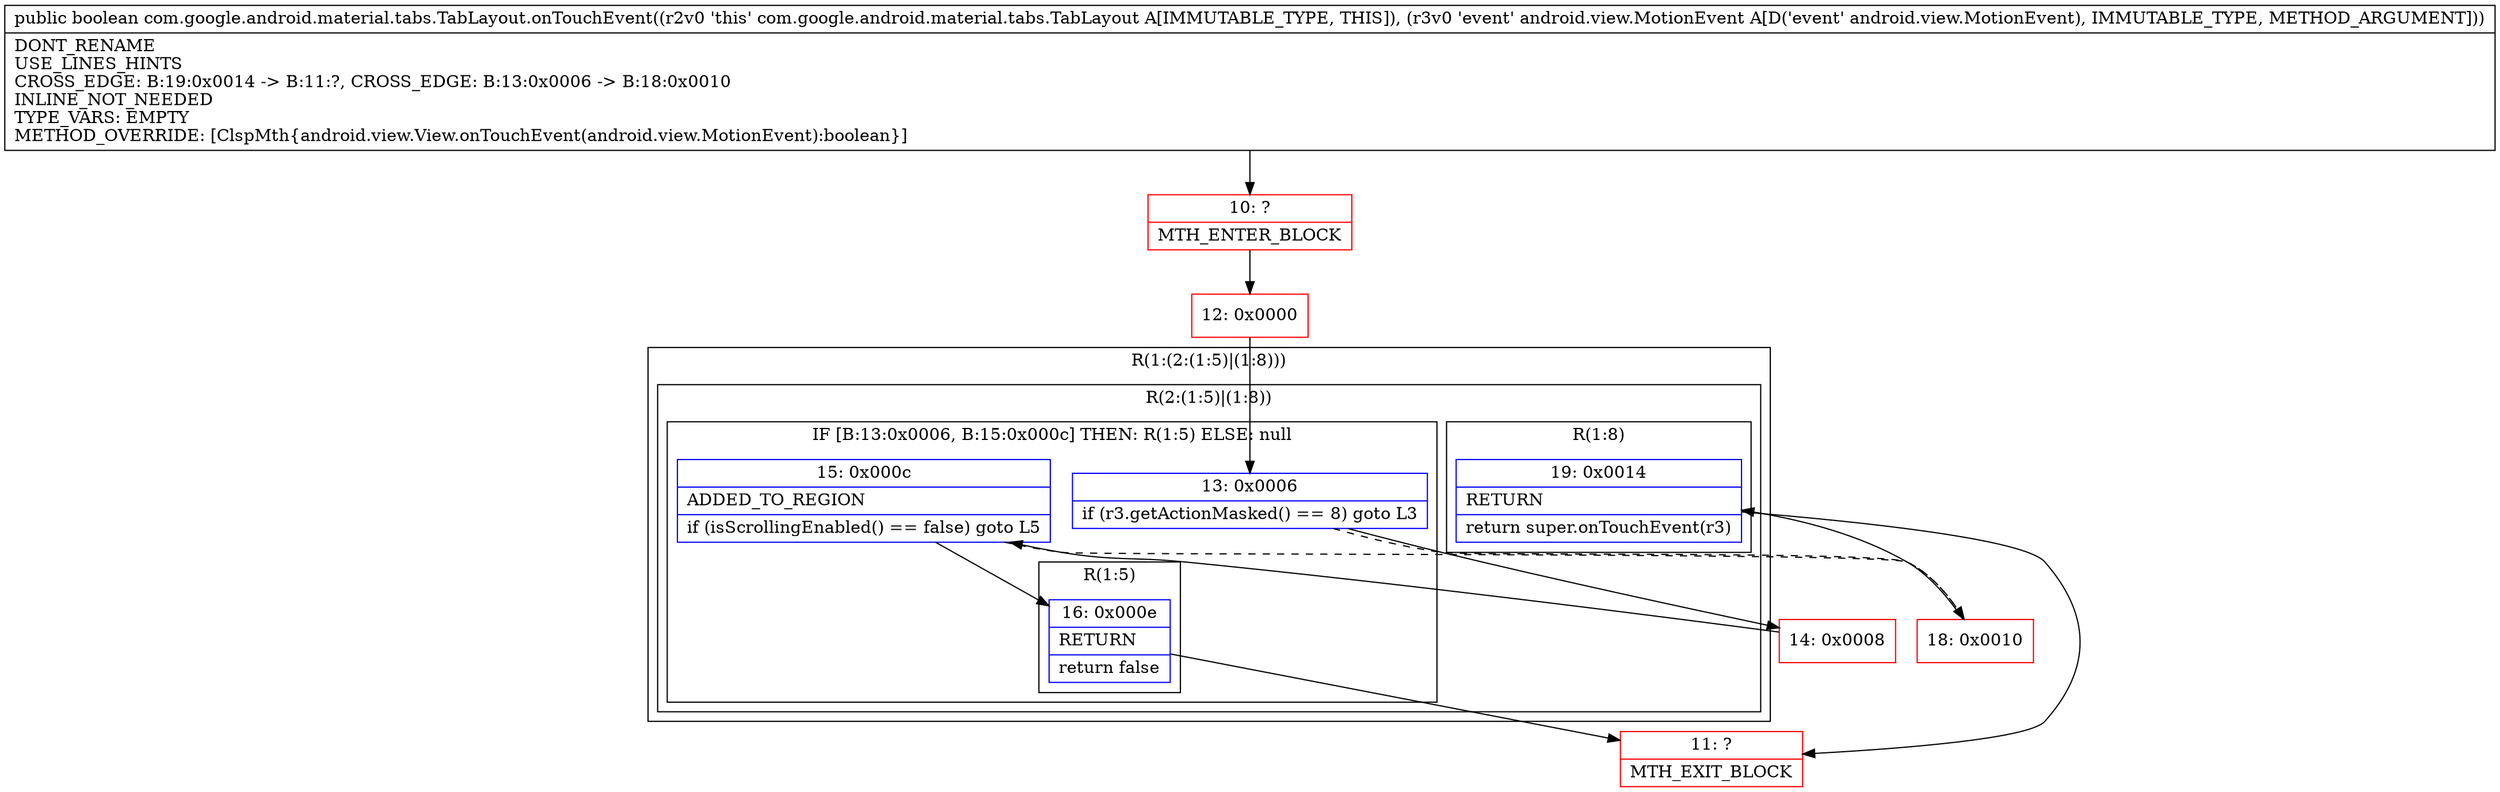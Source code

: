 digraph "CFG forcom.google.android.material.tabs.TabLayout.onTouchEvent(Landroid\/view\/MotionEvent;)Z" {
subgraph cluster_Region_2066223406 {
label = "R(1:(2:(1:5)|(1:8)))";
node [shape=record,color=blue];
subgraph cluster_Region_1303486642 {
label = "R(2:(1:5)|(1:8))";
node [shape=record,color=blue];
subgraph cluster_IfRegion_1175305353 {
label = "IF [B:13:0x0006, B:15:0x000c] THEN: R(1:5) ELSE: null";
node [shape=record,color=blue];
Node_13 [shape=record,label="{13\:\ 0x0006|if (r3.getActionMasked() == 8) goto L3\l}"];
Node_15 [shape=record,label="{15\:\ 0x000c|ADDED_TO_REGION\l|if (isScrollingEnabled() == false) goto L5\l}"];
subgraph cluster_Region_229788371 {
label = "R(1:5)";
node [shape=record,color=blue];
Node_16 [shape=record,label="{16\:\ 0x000e|RETURN\l|return false\l}"];
}
}
subgraph cluster_Region_917015338 {
label = "R(1:8)";
node [shape=record,color=blue];
Node_19 [shape=record,label="{19\:\ 0x0014|RETURN\l|return super.onTouchEvent(r3)\l}"];
}
}
}
Node_10 [shape=record,color=red,label="{10\:\ ?|MTH_ENTER_BLOCK\l}"];
Node_12 [shape=record,color=red,label="{12\:\ 0x0000}"];
Node_14 [shape=record,color=red,label="{14\:\ 0x0008}"];
Node_11 [shape=record,color=red,label="{11\:\ ?|MTH_EXIT_BLOCK\l}"];
Node_18 [shape=record,color=red,label="{18\:\ 0x0010}"];
MethodNode[shape=record,label="{public boolean com.google.android.material.tabs.TabLayout.onTouchEvent((r2v0 'this' com.google.android.material.tabs.TabLayout A[IMMUTABLE_TYPE, THIS]), (r3v0 'event' android.view.MotionEvent A[D('event' android.view.MotionEvent), IMMUTABLE_TYPE, METHOD_ARGUMENT]))  | DONT_RENAME\lUSE_LINES_HINTS\lCROSS_EDGE: B:19:0x0014 \-\> B:11:?, CROSS_EDGE: B:13:0x0006 \-\> B:18:0x0010\lINLINE_NOT_NEEDED\lTYPE_VARS: EMPTY\lMETHOD_OVERRIDE: [ClspMth\{android.view.View.onTouchEvent(android.view.MotionEvent):boolean\}]\l}"];
MethodNode -> Node_10;Node_13 -> Node_14;
Node_13 -> Node_18[style=dashed];
Node_15 -> Node_16;
Node_15 -> Node_18[style=dashed];
Node_16 -> Node_11;
Node_19 -> Node_11;
Node_10 -> Node_12;
Node_12 -> Node_13;
Node_14 -> Node_15;
Node_18 -> Node_19;
}

